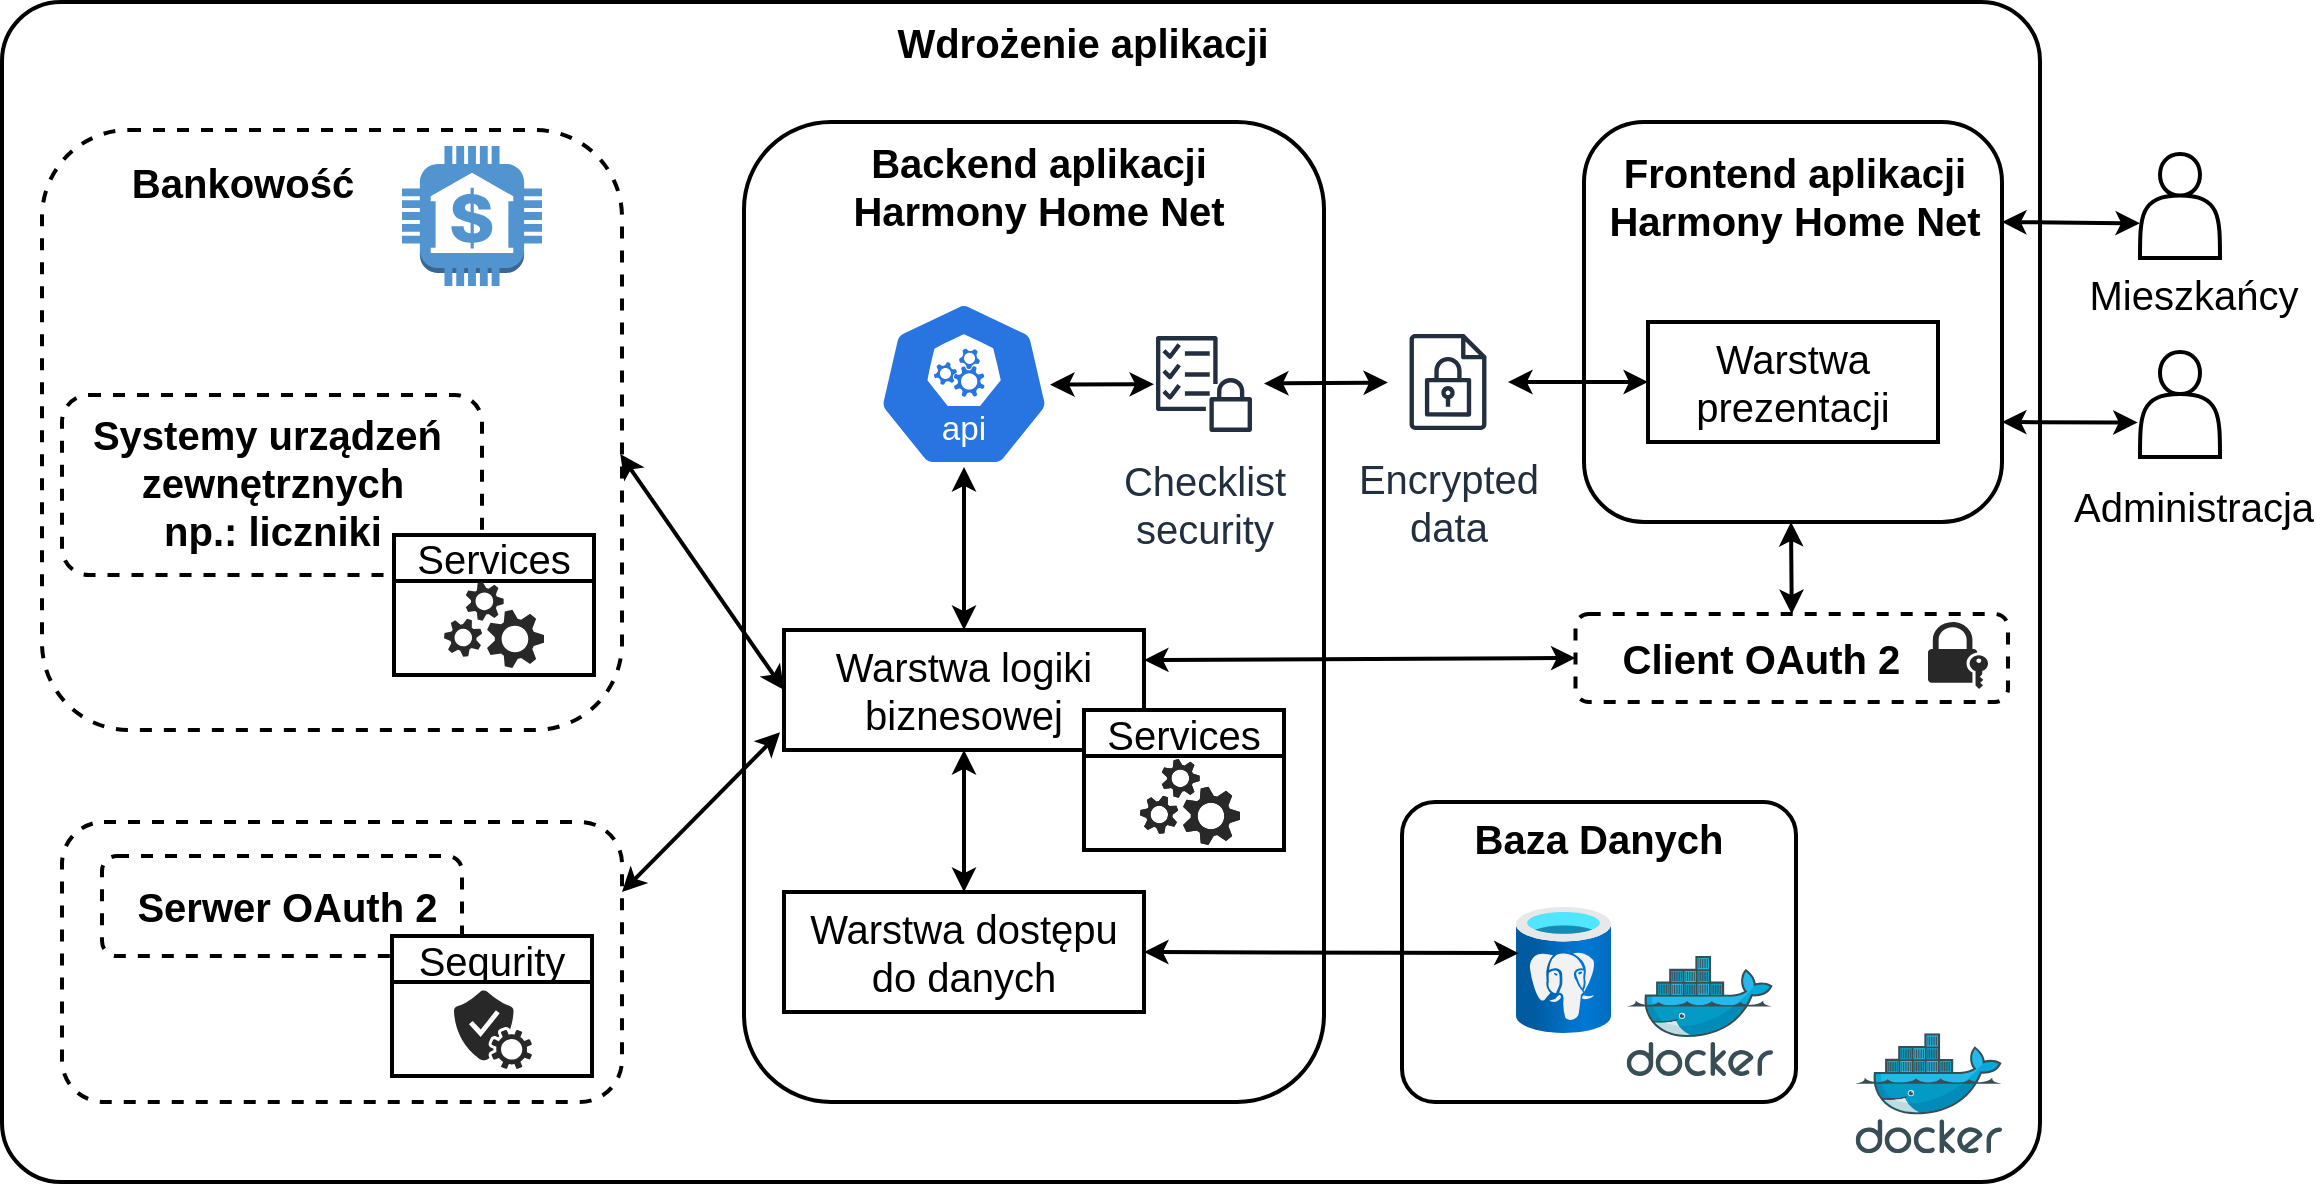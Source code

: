 <mxfile version="20.8.10" type="device"><diagram name="architektura" id="5f0bae14-7c28-e335-631c-24af17079c00"><mxGraphModel dx="1730" dy="1102" grid="1" gridSize="10" guides="1" tooltips="1" connect="1" arrows="1" fold="1" page="1" pageScale="1" pageWidth="1169" pageHeight="827" background="none" math="0" shadow="0"><root><mxCell id="0"/><mxCell id="1" parent="0"/><mxCell id="gY4HQTh1pNE1RITPi49o-62" value="" style="rounded=1;whiteSpace=wrap;html=1;fillColor=none;fontSize=20;strokeWidth=2;arcSize=5;" parent="1" vertex="1"><mxGeometry x="11" y="50" width="1019" height="590" as="geometry"/></mxCell><mxCell id="CjUv-Lag4axJxPPeYO3W-6" value="" style="rounded=1;whiteSpace=wrap;html=1;strokeColor=default;gradientColor=none;fillColor=none;fontSize=20;strokeWidth=2;" vertex="1" parent="1"><mxGeometry x="382" y="110" width="290" height="490" as="geometry"/></mxCell><mxCell id="gY4HQTh1pNE1RITPi49o-69" value="" style="rounded=1;whiteSpace=wrap;html=1;dashed=1;fillColor=none;fontSize=20;strokeWidth=2;" parent="1" vertex="1"><mxGeometry x="41" y="460" width="280" height="140" as="geometry"/></mxCell><mxCell id="gY4HQTh1pNE1RITPi49o-66" value="" style="rounded=1;whiteSpace=wrap;html=1;dashed=1;fillColor=none;fontSize=20;strokeWidth=2;" parent="1" vertex="1"><mxGeometry x="31" y="114" width="290" height="300" as="geometry"/></mxCell><mxCell id="gY4HQTh1pNE1RITPi49o-2" value="Backend aplikacji &lt;br&gt;Harmony Home Net" style="text;strokeColor=none;fillColor=none;html=1;fontSize=20;fontStyle=1;verticalAlign=middle;align=center;fontFamily=Helvetica;strokeWidth=2;" parent="1" vertex="1"><mxGeometry x="354" y="127" width="350" height="30" as="geometry"/></mxCell><mxCell id="gY4HQTh1pNE1RITPi49o-5" value="&lt;font style=&quot;font-size: 20px;&quot;&gt;Warstwa logiki biznesowej&lt;/font&gt;" style="rounded=0;whiteSpace=wrap;html=1;fillColor=none;fontSize=20;strokeWidth=2;" parent="1" vertex="1"><mxGeometry x="402" y="364" width="180" height="60" as="geometry"/></mxCell><mxCell id="gY4HQTh1pNE1RITPi49o-6" value="&lt;font style=&quot;font-size: 20px;&quot;&gt;Warstwa dostępu do danych&lt;/font&gt;" style="rounded=0;whiteSpace=wrap;html=1;fontFamily=Helvetica;fillColor=none;fontSize=20;strokeWidth=2;" parent="1" vertex="1"><mxGeometry x="402" y="495" width="180" height="60" as="geometry"/></mxCell><mxCell id="gY4HQTh1pNE1RITPi49o-7" value="" style="endArrow=classic;startArrow=classic;html=1;rounded=0;entryX=0.5;entryY=1;entryDx=0;entryDy=0;fontSize=20;strokeWidth=2;" parent="1" source="gY4HQTh1pNE1RITPi49o-6" target="gY4HQTh1pNE1RITPi49o-5" edge="1"><mxGeometry width="50" height="50" relative="1" as="geometry"><mxPoint x="482" y="394" as="sourcePoint"/><mxPoint x="482" y="354" as="targetPoint"/></mxGeometry></mxCell><mxCell id="gY4HQTh1pNE1RITPi49o-8" value="" style="endArrow=classic;startArrow=classic;html=1;rounded=0;entryX=0.5;entryY=1;entryDx=0;entryDy=0;exitX=0.5;exitY=0;exitDx=0;exitDy=0;entryPerimeter=0;fontSize=20;strokeWidth=2;" parent="1" source="gY4HQTh1pNE1RITPi49o-5" target="gY4HQTh1pNE1RITPi49o-38" edge="1"><mxGeometry width="50" height="50" relative="1" as="geometry"><mxPoint x="482" y="394" as="sourcePoint"/><mxPoint x="492" y="244" as="targetPoint"/></mxGeometry></mxCell><mxCell id="gY4HQTh1pNE1RITPi49o-9" value="" style="rounded=1;whiteSpace=wrap;html=1;strokeColor=default;gradientColor=none;fillColor=none;fontSize=20;strokeWidth=2;" parent="1" vertex="1"><mxGeometry x="802" y="110" width="209" height="200" as="geometry"/></mxCell><mxCell id="gY4HQTh1pNE1RITPi49o-10" value="Frontend aplikacji&lt;br&gt;Harmony Home Net" style="text;strokeColor=none;fillColor=none;html=1;fontSize=20;fontStyle=1;verticalAlign=middle;align=center;fontFamily=Helvetica;strokeWidth=2;" parent="1" vertex="1"><mxGeometry x="856.5" y="127" width="100" height="40" as="geometry"/></mxCell><mxCell id="gY4HQTh1pNE1RITPi49o-11" value="&lt;font style=&quot;font-size: 20px;&quot;&gt;Warstwa prezentacji&lt;/font&gt;" style="rounded=0;whiteSpace=wrap;html=1;fillColor=none;fontSize=20;strokeWidth=2;" parent="1" vertex="1"><mxGeometry x="834" y="210" width="145" height="60" as="geometry"/></mxCell><mxCell id="gY4HQTh1pNE1RITPi49o-12" value="" style="endArrow=classic;startArrow=classic;html=1;rounded=0;entryX=0;entryY=0.5;entryDx=0;entryDy=0;fontSize=20;strokeWidth=2;" parent="1" source="gY4HQTh1pNE1RITPi49o-60" target="gY4HQTh1pNE1RITPi49o-11" edge="1"><mxGeometry width="50" height="50" relative="1" as="geometry"><mxPoint x="801" y="250" as="sourcePoint"/><mxPoint x="521" y="380" as="targetPoint"/></mxGeometry></mxCell><mxCell id="gY4HQTh1pNE1RITPi49o-17" value="&lt;span style=&quot;font-weight: 700;&quot;&gt;Baza Danych&lt;/span&gt;" style="rounded=1;whiteSpace=wrap;html=1;fillColor=none;fontSize=20;strokeWidth=2;arcSize=11;verticalAlign=top;" parent="1" vertex="1"><mxGeometry x="711" y="450" width="197" height="150" as="geometry"/></mxCell><mxCell id="gY4HQTh1pNE1RITPi49o-19" value="" style="image;aspect=fixed;html=1;points=[];align=center;fontSize=20;image=img/lib/azure2/databases/Azure_Database_PostgreSQL_Server.svg;strokeWidth=2;" parent="1" vertex="1"><mxGeometry x="768.01" y="502.33" width="47.49" height="63.33" as="geometry"/></mxCell><mxCell id="gY4HQTh1pNE1RITPi49o-20" value="" style="endArrow=classic;startArrow=classic;html=1;rounded=0;exitX=1;exitY=0.5;exitDx=0;exitDy=0;fontSize=20;strokeWidth=2;entryX=0.028;entryY=0.367;entryDx=0;entryDy=0;entryPerimeter=0;" parent="1" source="gY4HQTh1pNE1RITPi49o-6" edge="1" target="gY4HQTh1pNE1RITPi49o-19"><mxGeometry width="50" height="50" relative="1" as="geometry"><mxPoint x="471" y="430" as="sourcePoint"/><mxPoint x="861" y="540" as="targetPoint"/></mxGeometry></mxCell><mxCell id="gY4HQTh1pNE1RITPi49o-26" value="" style="rounded=1;whiteSpace=wrap;html=1;fillColor=none;dashed=1;fontSize=20;strokeWidth=2;" parent="1" vertex="1"><mxGeometry x="41" y="246.5" width="210" height="90" as="geometry"/></mxCell><mxCell id="gY4HQTh1pNE1RITPi49o-27" value="Systemy urządzeń&amp;nbsp;&lt;div style=&quot;font-size: 20px;&quot;&gt;zewnętrznych&lt;div style=&quot;font-size: 20px;&quot;&gt;np.: liczniki&lt;/div&gt;&lt;/div&gt;" style="text;strokeColor=none;fillColor=none;html=1;fontSize=20;fontStyle=1;verticalAlign=middle;align=center;strokeWidth=2;" parent="1" vertex="1"><mxGeometry x="96" y="270" width="100" height="40" as="geometry"/></mxCell><mxCell id="gY4HQTh1pNE1RITPi49o-28" value="" style="rounded=1;whiteSpace=wrap;html=1;fillColor=none;dashed=1;fontSize=20;strokeWidth=2;" parent="1" vertex="1"><mxGeometry x="61" y="477" width="180" height="50" as="geometry"/></mxCell><mxCell id="gY4HQTh1pNE1RITPi49o-29" value="Serwer OAuth 2&amp;nbsp;" style="text;strokeColor=none;fillColor=none;html=1;fontSize=20;fontStyle=1;verticalAlign=middle;align=center;strokeWidth=2;" parent="1" vertex="1"><mxGeometry x="106" y="482" width="100" height="40" as="geometry"/></mxCell><mxCell id="gY4HQTh1pNE1RITPi49o-33" value="" style="rounded=1;whiteSpace=wrap;html=1;fillColor=none;dashed=1;fontSize=20;strokeWidth=2;" parent="1" vertex="1"><mxGeometry x="797.75" y="356" width="216.25" height="44" as="geometry"/></mxCell><mxCell id="gY4HQTh1pNE1RITPi49o-34" value="Client&lt;span style=&quot;background-color: initial;&quot;&gt;&amp;nbsp;OAuth 2&amp;nbsp;&lt;/span&gt;" style="text;strokeColor=none;fillColor=none;html=1;fontSize=20;fontStyle=1;verticalAlign=middle;align=center;strokeWidth=2;" parent="1" vertex="1"><mxGeometry x="821.5" y="363" width="142.5" height="30" as="geometry"/></mxCell><mxCell id="gY4HQTh1pNE1RITPi49o-35" value="" style="endArrow=classic;startArrow=classic;html=1;rounded=0;fontSize=20;strokeWidth=2;exitX=0.5;exitY=1;exitDx=0;exitDy=0;entryX=0.5;entryY=0;entryDx=0;entryDy=0;" parent="1" target="gY4HQTh1pNE1RITPi49o-33" edge="1"><mxGeometry width="50" height="50" relative="1" as="geometry"><mxPoint x="905.5" y="310" as="sourcePoint"/><mxPoint x="903.875" y="356" as="targetPoint"/></mxGeometry></mxCell><mxCell id="gY4HQTh1pNE1RITPi49o-37" value="" style="image;sketch=0;aspect=fixed;html=1;points=[];align=center;fontSize=20;image=img/lib/mscae/Docker.svg;strokeWidth=2;" parent="1" vertex="1"><mxGeometry x="823.33" y="527" width="73.17" height="60" as="geometry"/></mxCell><mxCell id="gY4HQTh1pNE1RITPi49o-38" value="" style="aspect=fixed;sketch=0;html=1;dashed=0;whitespace=wrap;verticalLabelPosition=bottom;verticalAlign=top;fillColor=#2875E2;strokeColor=#ffffff;points=[[0.005,0.63,0],[0.1,0.2,0],[0.9,0.2,0],[0.5,0,0],[0.995,0.63,0],[0.72,0.99,0],[0.5,1,0],[0.28,0.99,0]];shape=mxgraph.kubernetes.icon2;kubernetesLabel=1;prIcon=api;fontSize=20;strokeWidth=2;" parent="1" vertex="1"><mxGeometry x="448.77" y="199.5" width="86.46" height="83" as="geometry"/></mxCell><mxCell id="gY4HQTh1pNE1RITPi49o-39" value="" style="outlineConnect=0;dashed=0;verticalLabelPosition=bottom;verticalAlign=top;align=center;html=1;shape=mxgraph.aws3.bank;fillColor=#5294CF;gradientColor=none;fontSize=20;strokeWidth=2;" parent="1" vertex="1"><mxGeometry x="211" y="122" width="70" height="70" as="geometry"/></mxCell><mxCell id="gY4HQTh1pNE1RITPi49o-49" value="" style="shape=actor;whiteSpace=wrap;html=1;fontSize=20;strokeWidth=2;" parent="1" vertex="1"><mxGeometry x="1080" y="126" width="40" height="52" as="geometry"/></mxCell><mxCell id="gY4HQTh1pNE1RITPi49o-50" value="" style="shape=actor;whiteSpace=wrap;html=1;fontSize=20;strokeWidth=2;" parent="1" vertex="1"><mxGeometry x="1080" y="225" width="40" height="52.5" as="geometry"/></mxCell><mxCell id="gY4HQTh1pNE1RITPi49o-51" value="&lt;font style=&quot;font-size: 20px;&quot;&gt;Mieszkańcy&lt;/font&gt;" style="text;html=1;align=center;verticalAlign=middle;whiteSpace=wrap;rounded=0;fontSize=20;strokeWidth=2;" parent="1" vertex="1"><mxGeometry x="1077" y="180" width="60" height="31" as="geometry"/></mxCell><mxCell id="gY4HQTh1pNE1RITPi49o-52" value="&lt;font style=&quot;font-size: 20px;&quot;&gt;Administracja&lt;/font&gt;" style="text;html=1;align=center;verticalAlign=middle;whiteSpace=wrap;rounded=0;fontSize=20;strokeWidth=2;" parent="1" vertex="1"><mxGeometry x="1077" y="286.5" width="60" height="30" as="geometry"/></mxCell><mxCell id="gY4HQTh1pNE1RITPi49o-53" value="" style="endArrow=classic;startArrow=classic;html=1;rounded=0;entryX=0;entryY=0.667;entryDx=0;entryDy=0;entryPerimeter=0;exitX=1;exitY=0.25;exitDx=0;exitDy=0;fontSize=20;strokeWidth=2;" parent="1" source="gY4HQTh1pNE1RITPi49o-9" target="gY4HQTh1pNE1RITPi49o-49" edge="1"><mxGeometry width="50" height="50" relative="1" as="geometry"><mxPoint x="1331" y="180" as="sourcePoint"/><mxPoint x="1381" y="130" as="targetPoint"/></mxGeometry></mxCell><mxCell id="gY4HQTh1pNE1RITPi49o-54" value="" style="endArrow=classic;startArrow=classic;html=1;rounded=0;entryX=-0.029;entryY=0.672;entryDx=0;entryDy=0;entryPerimeter=0;exitX=1;exitY=0.75;exitDx=0;exitDy=0;fontSize=20;strokeWidth=2;" parent="1" source="gY4HQTh1pNE1RITPi49o-9" target="gY4HQTh1pNE1RITPi49o-50" edge="1"><mxGeometry width="50" height="50" relative="1" as="geometry"><mxPoint x="1321" y="330" as="sourcePoint"/><mxPoint x="1371" y="280" as="targetPoint"/></mxGeometry></mxCell><mxCell id="gY4HQTh1pNE1RITPi49o-57" value="" style="endArrow=classic;startArrow=classic;html=1;rounded=0;exitX=0.94;exitY=0.504;exitDx=0;exitDy=0;exitPerimeter=0;fontSize=20;strokeWidth=2;" parent="1" edge="1"><mxGeometry width="50" height="50" relative="1" as="geometry"><mxPoint x="535.042" y="241.332" as="sourcePoint"/><mxPoint x="587" y="241.122" as="targetPoint"/></mxGeometry></mxCell><mxCell id="gY4HQTh1pNE1RITPi49o-43" value="&lt;font style=&quot;font-size: 20px;&quot;&gt;Checklist&lt;br style=&quot;font-size: 20px;&quot;&gt;security&lt;/font&gt;" style="sketch=0;outlineConnect=0;fontColor=#232F3E;gradientColor=none;strokeColor=#232F3E;fillColor=none;dashed=0;verticalLabelPosition=bottom;verticalAlign=top;align=center;html=1;fontSize=20;fontStyle=0;aspect=fixed;shape=mxgraph.aws4.resourceIcon;resIcon=mxgraph.aws4.checklist_security;strokeWidth=2;" parent="1" vertex="1"><mxGeometry x="582" y="211" width="60" height="60" as="geometry"/></mxCell><mxCell id="gY4HQTh1pNE1RITPi49o-59" value="Bankowość" style="text;strokeColor=none;fillColor=none;html=1;fontSize=20;fontStyle=1;verticalAlign=middle;align=center;strokeWidth=2;" parent="1" vertex="1"><mxGeometry x="81" y="120" width="100" height="40" as="geometry"/></mxCell><mxCell id="gY4HQTh1pNE1RITPi49o-61" value="" style="endArrow=classic;startArrow=classic;html=1;rounded=0;fontSize=20;strokeWidth=2;" parent="1" source="gY4HQTh1pNE1RITPi49o-43" target="gY4HQTh1pNE1RITPi49o-60" edge="1"><mxGeometry width="50" height="50" relative="1" as="geometry"><mxPoint x="642" y="214" as="sourcePoint"/><mxPoint x="715.0" y="239" as="targetPoint"/></mxGeometry></mxCell><mxCell id="gY4HQTh1pNE1RITPi49o-60" value="&lt;font style=&quot;font-size: 20px;&quot;&gt;Encrypted&lt;br style=&quot;font-size: 20px;&quot;&gt;data&lt;/font&gt;" style="sketch=0;outlineConnect=0;fontColor=#232F3E;gradientColor=none;strokeColor=#232F3E;fillColor=none;dashed=0;verticalLabelPosition=bottom;verticalAlign=top;align=center;html=1;fontSize=20;fontStyle=0;aspect=fixed;shape=mxgraph.aws4.resourceIcon;resIcon=mxgraph.aws4.encrypted_data;strokeWidth=2;" parent="1" vertex="1"><mxGeometry x="704" y="210" width="60" height="60" as="geometry"/></mxCell><mxCell id="gY4HQTh1pNE1RITPi49o-64" value="&lt;span style=&quot;background-color: initial; font-size: 20px;&quot;&gt;Wdrożenie aplikacji&lt;/span&gt;" style="text;strokeColor=none;fillColor=none;html=1;fontSize=20;fontStyle=1;verticalAlign=middle;align=center;strokeWidth=2;" parent="1" vertex="1"><mxGeometry x="501" y="50" width="100" height="40" as="geometry"/></mxCell><mxCell id="gY4HQTh1pNE1RITPi49o-67" value="" style="endArrow=classic;startArrow=classic;html=1;rounded=0;entryX=0;entryY=0.5;entryDx=0;entryDy=0;exitX=0.997;exitY=0.54;exitDx=0;exitDy=0;exitPerimeter=0;fontSize=20;strokeWidth=2;" parent="1" source="gY4HQTh1pNE1RITPi49o-66" target="gY4HQTh1pNE1RITPi49o-5" edge="1"><mxGeometry width="50" height="50" relative="1" as="geometry"><mxPoint x="131" y="442.5" as="sourcePoint"/><mxPoint x="181" y="392.5" as="targetPoint"/></mxGeometry></mxCell><mxCell id="gY4HQTh1pNE1RITPi49o-68" value="" style="endArrow=classic;startArrow=classic;html=1;rounded=0;entryX=0;entryY=0.5;entryDx=0;entryDy=0;exitX=1;exitY=0.25;exitDx=0;exitDy=0;fontSize=20;strokeWidth=2;" parent="1" source="gY4HQTh1pNE1RITPi49o-5" target="gY4HQTh1pNE1RITPi49o-33" edge="1"><mxGeometry width="50" height="50" relative="1" as="geometry"><mxPoint x="781" y="430" as="sourcePoint"/><mxPoint x="831" y="380" as="targetPoint"/></mxGeometry></mxCell><mxCell id="gY4HQTh1pNE1RITPi49o-70" value="" style="endArrow=classic;startArrow=classic;html=1;rounded=0;entryX=-0.011;entryY=0.853;entryDx=0;entryDy=0;exitX=1;exitY=0.25;exitDx=0;exitDy=0;entryPerimeter=0;fontSize=20;strokeWidth=2;" parent="1" source="gY4HQTh1pNE1RITPi49o-69" target="gY4HQTh1pNE1RITPi49o-5" edge="1"><mxGeometry width="50" height="50" relative="1" as="geometry"><mxPoint x="90" y="338" as="sourcePoint"/><mxPoint x="401" y="440" as="targetPoint"/></mxGeometry></mxCell><mxCell id="CjUv-Lag4axJxPPeYO3W-2" value="&lt;font style=&quot;font-size: 20px; font-weight: normal;&quot;&gt;Services&lt;/font&gt;" style="swimlane;whiteSpace=wrap;html=1;startSize=23;expand=1;collapsible=0;" vertex="1" parent="1"><mxGeometry x="552" y="404" width="100" height="70" as="geometry"/></mxCell><mxCell id="CjUv-Lag4axJxPPeYO3W-1" value="" style="verticalLabelPosition=bottom;sketch=0;html=1;fillColor=#282828;strokeColor=none;verticalAlign=top;pointerEvents=1;align=center;shape=mxgraph.cisco_safe.technology_icons.icon21;rotation=90;strokeWidth=2;" vertex="1" parent="CjUv-Lag4axJxPPeYO3W-2"><mxGeometry x="31.5" y="21" width="43" height="50" as="geometry"/></mxCell><mxCell id="CjUv-Lag4axJxPPeYO3W-7" value="&lt;font style=&quot;font-size: 20px; font-weight: normal;&quot;&gt;Services&lt;/font&gt;" style="swimlane;whiteSpace=wrap;html=1;startSize=23;expand=1;collapsible=0;strokeWidth=2;fillColor=#FFFFFF;" vertex="1" parent="1"><mxGeometry x="552" y="404" width="100" height="70" as="geometry"/></mxCell><mxCell id="CjUv-Lag4axJxPPeYO3W-8" value="" style="verticalLabelPosition=bottom;sketch=0;html=1;fillColor=#282828;strokeColor=none;verticalAlign=top;pointerEvents=1;align=center;shape=mxgraph.cisco_safe.technology_icons.icon21;rotation=90;strokeWidth=2;" vertex="1" parent="CjUv-Lag4axJxPPeYO3W-7"><mxGeometry x="31.5" y="21" width="43" height="50" as="geometry"/></mxCell><mxCell id="CjUv-Lag4axJxPPeYO3W-9" value="&lt;font style=&quot;font-size: 20px; font-weight: normal;&quot;&gt;Services&lt;/font&gt;" style="swimlane;whiteSpace=wrap;html=1;startSize=23;expand=1;collapsible=0;strokeWidth=2;" vertex="1" parent="1"><mxGeometry x="207" y="316.5" width="100" height="70" as="geometry"/></mxCell><mxCell id="CjUv-Lag4axJxPPeYO3W-10" value="" style="verticalLabelPosition=bottom;sketch=0;html=1;fillColor=#282828;strokeColor=none;verticalAlign=top;pointerEvents=1;align=center;shape=mxgraph.cisco_safe.technology_icons.icon21;rotation=90;strokeWidth=2;" vertex="1" parent="CjUv-Lag4axJxPPeYO3W-9"><mxGeometry x="28.5" y="20" width="43" height="50" as="geometry"/></mxCell><mxCell id="CjUv-Lag4axJxPPeYO3W-14" value="&lt;font style=&quot;font-size: 20px; font-weight: normal;&quot;&gt;Sequrity&lt;/font&gt;" style="swimlane;whiteSpace=wrap;html=1;startSize=23;expand=1;collapsible=0;strokeWidth=2;fillColor=#FFFFFF;" vertex="1" parent="1"><mxGeometry x="206" y="517" width="100" height="70" as="geometry"/></mxCell><mxCell id="CjUv-Lag4axJxPPeYO3W-12" value="" style="sketch=0;pointerEvents=1;shadow=0;dashed=0;html=1;strokeColor=none;fillColor=#282828;labelPosition=center;verticalLabelPosition=bottom;verticalAlign=top;outlineConnect=0;align=center;shape=mxgraph.office.services.verification_service;strokeWidth=2;fontSize=20;" vertex="1" parent="CjUv-Lag4axJxPPeYO3W-14"><mxGeometry x="31" y="27" width="39" height="39.5" as="geometry"/></mxCell><mxCell id="CjUv-Lag4axJxPPeYO3W-20" value="" style="sketch=0;pointerEvents=1;shadow=0;dashed=0;html=1;strokeColor=none;fillColor=#282828;labelPosition=center;verticalLabelPosition=bottom;verticalAlign=top;outlineConnect=0;align=center;shape=mxgraph.office.security.lock_with_key_security;strokeWidth=2;fontSize=20;" vertex="1" parent="1"><mxGeometry x="974" y="360" width="30" height="33.5" as="geometry"/></mxCell><mxCell id="CjUv-Lag4axJxPPeYO3W-24" value="" style="image;sketch=0;aspect=fixed;html=1;points=[];align=center;fontSize=20;image=img/lib/mscae/Docker.svg;strokeWidth=2;" vertex="1" parent="1"><mxGeometry x="937.83" y="565.66" width="73.17" height="60" as="geometry"/></mxCell></root></mxGraphModel></diagram></mxfile>